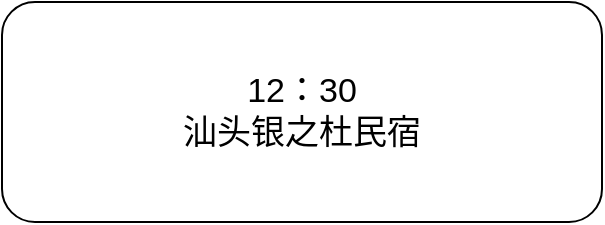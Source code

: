 <mxfile version="22.0.1" type="github">
  <diagram name="第 1 页" id="EQfGSvJC3iK6o-r2QsR9">
    <mxGraphModel dx="2026" dy="1145" grid="1" gridSize="10" guides="1" tooltips="1" connect="1" arrows="1" fold="1" page="1" pageScale="1" pageWidth="827" pageHeight="1169" math="0" shadow="0">
      <root>
        <mxCell id="0" />
        <mxCell id="1" parent="0" />
        <mxCell id="Vg29WNHCviliCaulk4M8-1" value="12：30&lt;br&gt;汕头银之杜民宿" style="rounded=1;whiteSpace=wrap;html=1;fontSize=17;" vertex="1" parent="1">
          <mxGeometry x="270" y="390" width="300" height="110" as="geometry" />
        </mxCell>
      </root>
    </mxGraphModel>
  </diagram>
</mxfile>
